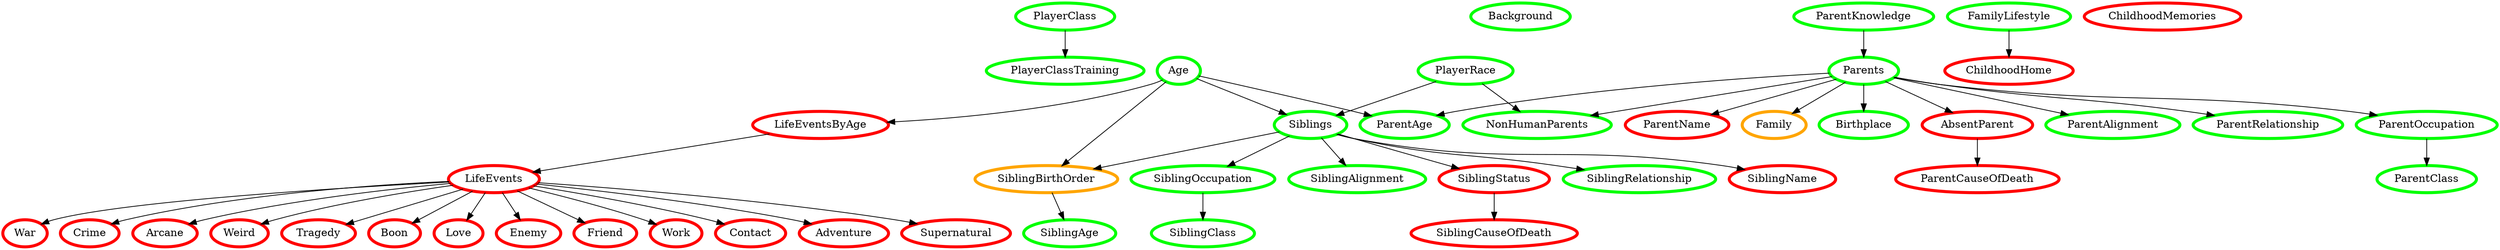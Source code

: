 strict digraph flow {
    PlayerClass [color=green, penwidth=4];
    Background [color=green, penwidth=4];
    ParentKnowledge [color=green, penwidth=4];
    FamilyLifestyle [color=green, penwidth=4];
    ChildhoodMemories [color=red, penwidth=4];

    PlayerClassTraining [color=green, penwidth=4];
    Age [color=green, penwidth=4];
    PlayerRace [color=green, penwidth=4];
    Parents [color=green, penwidth=4];
    ChildhoodHome [color=red, penwidth=4];

    LifeEventsByAge [color=red, penwidth=4];
    Siblings [color=green, penwidth=4];
    ParentAge [color=green, penwidth=4];
    NonHumanParents [color=green, penwidth=4];
    ParentOccupation [color=green, penwidth=4];
    ParentName [color=red, penwidth=4];
    Family [color=orange, penwidth=4];
    Birthplace [color=green, penwidth=4];
    AbsentParent [color=red, penwidth=4];
    ParentAlignment [color=green, penwidth=4];
    ParentRelationship [color=green, penwidth=4];

    LifeEvents [color=red, penwidth=4];
    SiblingBirthOrder [color=orange, penwidth=4];
    SiblingRelationship [color=green, penwidth=4];
    SiblingName [color=red, penwidth=4];
    SiblingOccupation [color=green, penwidth=4];
    SiblingAlignment [color=green, penwidth=4];
    SiblingStatus [color=red, penwidth=4];
    ParentClass [color=green, penwidth=4];
    ParentCauseOfDeath [color=red, penwidth=4];

    Tragedy [color=red, penwidth=4];
    Boon [color=red, penwidth=4];
    Love [color=red, penwidth=4];
    Enemy [color=red, penwidth=4];
    Friend [color=red, penwidth=4];
    Work [color=red, penwidth=4];
    Contact [color=red, penwidth=4];
    Adventure [color=red, penwidth=4];
    Supernatural [color=red, penwidth=4];
    War [color=red, penwidth=4];
    Crime [color=red, penwidth=4];
    Arcane [color=red, penwidth=4];
    Weird [color=red, penwidth=4];
    SiblingAge [color=green, penwidth=4];
    SiblingClass [color=green, penwidth=4];
    SiblingCauseOfDeath [color=red, penwidth=4];

    PlayerClass -> PlayerClassTraining;
    Background;
    Age -> { LifeEventsByAge SiblingBirthOrder Siblings ParentAge};
    PlayerRace -> { Siblings NonHumanParents };
    ParentKnowledge -> Parents;
    FamilyLifestyle -> ChildhoodHome;
    ChildhoodMemories;
    Siblings -> { SiblingBirthOrder SiblingRelationship SiblingName SiblingOccupation SiblingAlignment SiblingStatus };
    Parents -> { ParentAge NonHumanParents ParentOccupation ParentName Family Birthplace AbsentParent ParentAlignment ParentRelationship};
    LifeEventsByAge -> LifeEvents;
    SiblingBirthOrder -> SiblingAge;
    LifeEvents -> { Tragedy Boon Love Enemy Friend Work Contact Adventure Supernatural War Crime Arcane Weird };
    SiblingOccupation -> SiblingClass;
    SiblingStatus -> SiblingCauseOfDeath;
    AbsentParent -> ParentCauseOfDeath;
    ParentOccupation -> ParentClass;
}